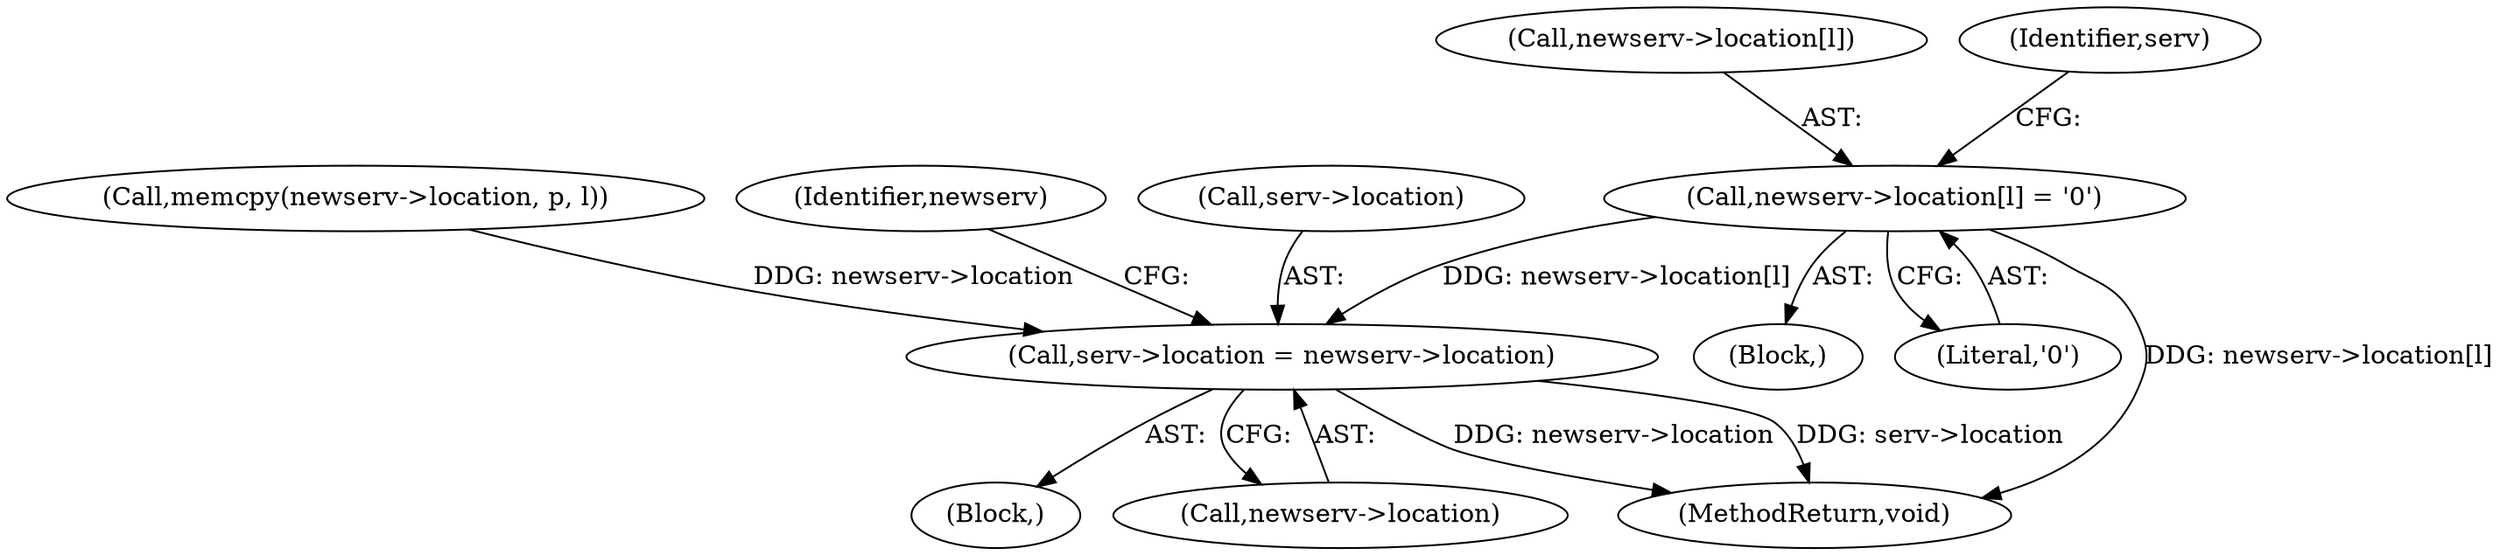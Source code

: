 digraph "0_miniupnp_140ee8d2204b383279f854802b27bdb41c1d5d1a@array" {
"1000900" [label="(Call,newserv->location[l] = '\0')"];
"1000969" [label="(Call,serv->location = newserv->location)"];
"1000894" [label="(Call,memcpy(newserv->location, p, l))"];
"1000969" [label="(Call,serv->location = newserv->location)"];
"1000247" [label="(Block,)"];
"1000906" [label="(Literal,'\0')"];
"1000901" [label="(Call,newserv->location[l])"];
"1000977" [label="(Identifier,newserv)"];
"1000942" [label="(Block,)"];
"1000973" [label="(Call,newserv->location)"];
"1000970" [label="(Call,serv->location)"];
"1000900" [label="(Call,newserv->location[l] = '\0')"];
"1000909" [label="(Identifier,serv)"];
"1001055" [label="(MethodReturn,void)"];
"1000900" -> "1000247"  [label="AST: "];
"1000900" -> "1000906"  [label="CFG: "];
"1000901" -> "1000900"  [label="AST: "];
"1000906" -> "1000900"  [label="AST: "];
"1000909" -> "1000900"  [label="CFG: "];
"1000900" -> "1001055"  [label="DDG: newserv->location[l]"];
"1000900" -> "1000969"  [label="DDG: newserv->location[l]"];
"1000969" -> "1000942"  [label="AST: "];
"1000969" -> "1000973"  [label="CFG: "];
"1000970" -> "1000969"  [label="AST: "];
"1000973" -> "1000969"  [label="AST: "];
"1000977" -> "1000969"  [label="CFG: "];
"1000969" -> "1001055"  [label="DDG: newserv->location"];
"1000969" -> "1001055"  [label="DDG: serv->location"];
"1000894" -> "1000969"  [label="DDG: newserv->location"];
}
